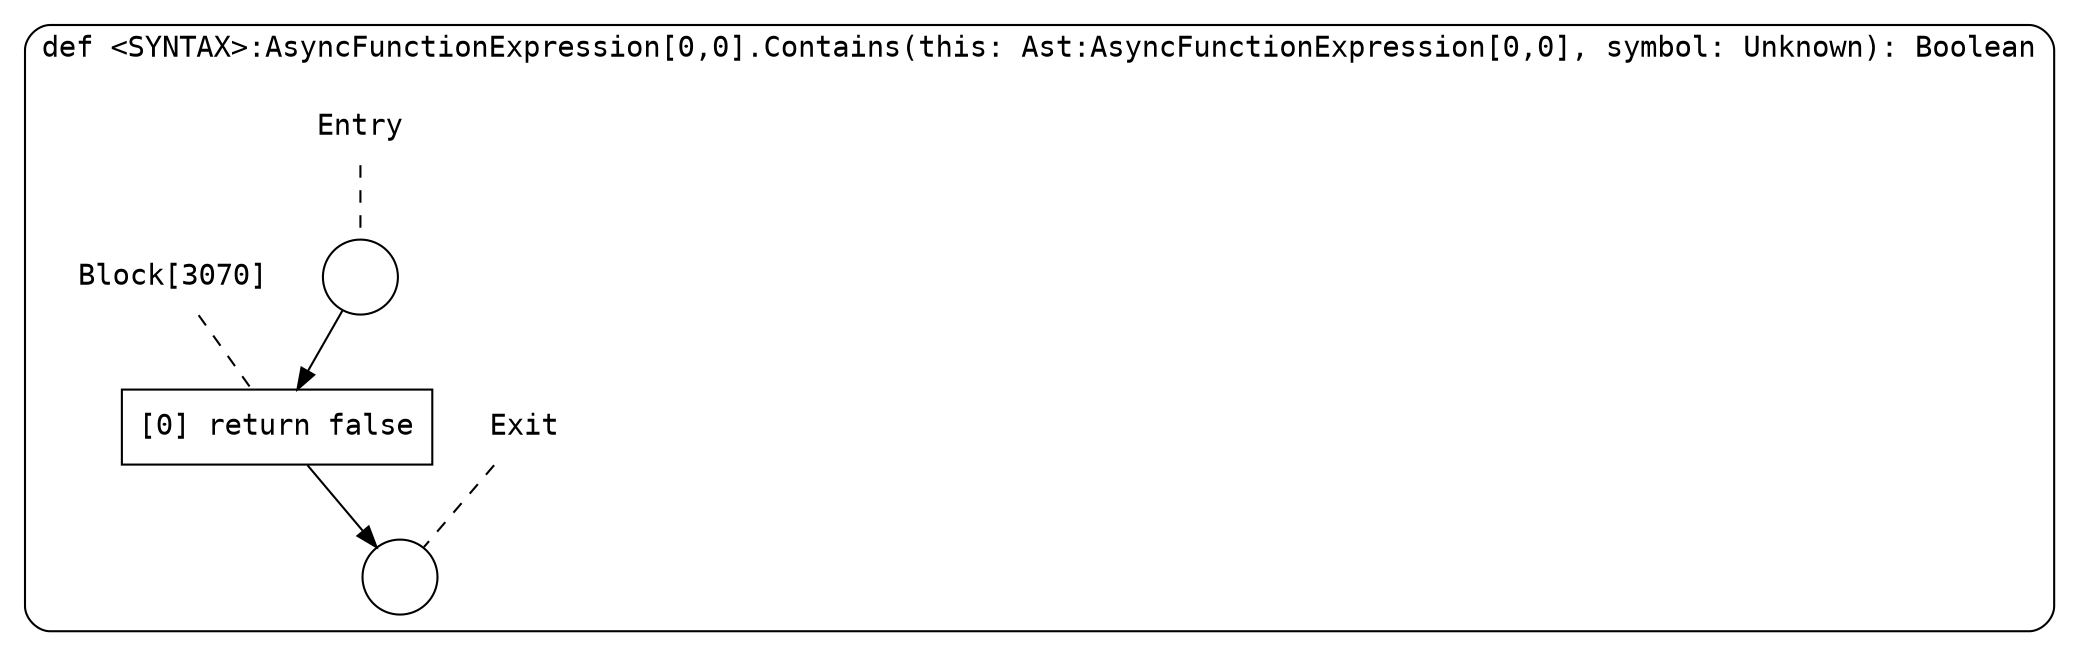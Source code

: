 digraph {
  graph [fontname = "Consolas"]
  node [fontname = "Consolas"]
  edge [fontname = "Consolas"]
  subgraph cluster807 {
    label = "def <SYNTAX>:AsyncFunctionExpression[0,0].Contains(this: Ast:AsyncFunctionExpression[0,0], symbol: Unknown): Boolean"
    style = rounded
    cluster807_entry_name [shape=none, label=<<font color="black">Entry</font>>]
    cluster807_entry_name -> cluster807_entry [arrowhead=none, color="black", style=dashed]
    cluster807_entry [shape=circle label=" " color="black" fillcolor="white" style=filled]
    cluster807_entry -> node3070 [color="black"]
    cluster807_exit_name [shape=none, label=<<font color="black">Exit</font>>]
    cluster807_exit_name -> cluster807_exit [arrowhead=none, color="black", style=dashed]
    cluster807_exit [shape=circle label=" " color="black" fillcolor="white" style=filled]
    node3070_name [shape=none, label=<<font color="black">Block[3070]</font>>]
    node3070_name -> node3070 [arrowhead=none, color="black", style=dashed]
    node3070 [shape=box, label=<<font color="black">[0] return false<BR ALIGN="LEFT"/></font>> color="black" fillcolor="white", style=filled]
    node3070 -> cluster807_exit [color="black"]
  }
}